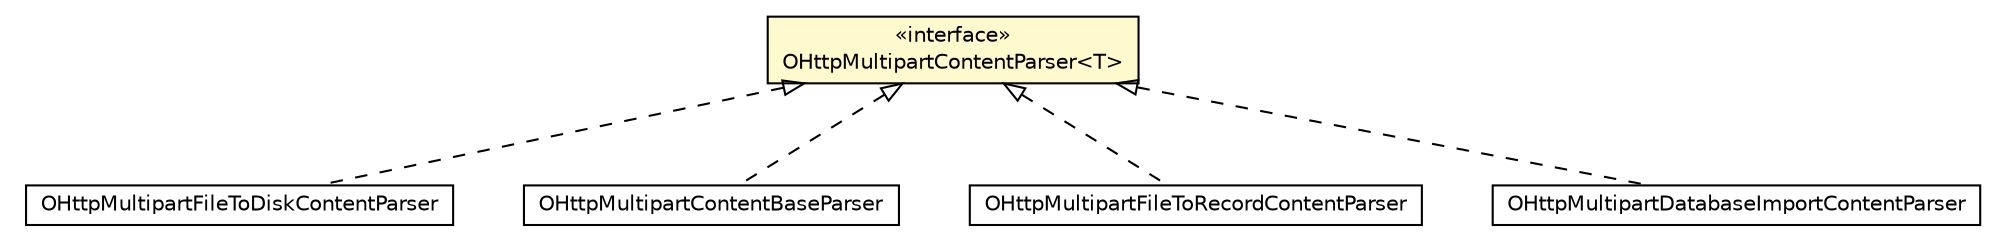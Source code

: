 #!/usr/local/bin/dot
#
# Class diagram 
# Generated by UMLGraph version R5_6-24-gf6e263 (http://www.umlgraph.org/)
#

digraph G {
	edge [fontname="Helvetica",fontsize=10,labelfontname="Helvetica",labelfontsize=10];
	node [fontname="Helvetica",fontsize=10,shape=plaintext];
	nodesep=0.25;
	ranksep=0.5;
	// com.orientechnologies.orient.server.network.protocol.http.multipart.OHttpMultipartFileToDiskContentParser
	c1938400 [label=<<table title="com.orientechnologies.orient.server.network.protocol.http.multipart.OHttpMultipartFileToDiskContentParser" border="0" cellborder="1" cellspacing="0" cellpadding="2" port="p" href="./OHttpMultipartFileToDiskContentParser.html">
		<tr><td><table border="0" cellspacing="0" cellpadding="1">
<tr><td align="center" balign="center"> OHttpMultipartFileToDiskContentParser </td></tr>
		</table></td></tr>
		</table>>, URL="./OHttpMultipartFileToDiskContentParser.html", fontname="Helvetica", fontcolor="black", fontsize=10.0];
	// com.orientechnologies.orient.server.network.protocol.http.multipart.OHttpMultipartContentBaseParser
	c1938401 [label=<<table title="com.orientechnologies.orient.server.network.protocol.http.multipart.OHttpMultipartContentBaseParser" border="0" cellborder="1" cellspacing="0" cellpadding="2" port="p" href="./OHttpMultipartContentBaseParser.html">
		<tr><td><table border="0" cellspacing="0" cellpadding="1">
<tr><td align="center" balign="center"> OHttpMultipartContentBaseParser </td></tr>
		</table></td></tr>
		</table>>, URL="./OHttpMultipartContentBaseParser.html", fontname="Helvetica", fontcolor="black", fontsize=10.0];
	// com.orientechnologies.orient.server.network.protocol.http.multipart.OHttpMultipartContentParser<T>
	c1938404 [label=<<table title="com.orientechnologies.orient.server.network.protocol.http.multipart.OHttpMultipartContentParser" border="0" cellborder="1" cellspacing="0" cellpadding="2" port="p" bgcolor="lemonChiffon" href="./OHttpMultipartContentParser.html">
		<tr><td><table border="0" cellspacing="0" cellpadding="1">
<tr><td align="center" balign="center"> &#171;interface&#187; </td></tr>
<tr><td align="center" balign="center"> OHttpMultipartContentParser&lt;T&gt; </td></tr>
		</table></td></tr>
		</table>>, URL="./OHttpMultipartContentParser.html", fontname="Helvetica", fontcolor="black", fontsize=10.0];
	// com.orientechnologies.orient.server.network.protocol.http.multipart.OHttpMultipartFileToRecordContentParser
	c1938405 [label=<<table title="com.orientechnologies.orient.server.network.protocol.http.multipart.OHttpMultipartFileToRecordContentParser" border="0" cellborder="1" cellspacing="0" cellpadding="2" port="p" href="./OHttpMultipartFileToRecordContentParser.html">
		<tr><td><table border="0" cellspacing="0" cellpadding="1">
<tr><td align="center" balign="center"> OHttpMultipartFileToRecordContentParser </td></tr>
		</table></td></tr>
		</table>>, URL="./OHttpMultipartFileToRecordContentParser.html", fontname="Helvetica", fontcolor="black", fontsize=10.0];
	// com.orientechnologies.orient.server.network.protocol.http.multipart.OHttpMultipartDatabaseImportContentParser
	c1938406 [label=<<table title="com.orientechnologies.orient.server.network.protocol.http.multipart.OHttpMultipartDatabaseImportContentParser" border="0" cellborder="1" cellspacing="0" cellpadding="2" port="p" href="./OHttpMultipartDatabaseImportContentParser.html">
		<tr><td><table border="0" cellspacing="0" cellpadding="1">
<tr><td align="center" balign="center"> OHttpMultipartDatabaseImportContentParser </td></tr>
		</table></td></tr>
		</table>>, URL="./OHttpMultipartDatabaseImportContentParser.html", fontname="Helvetica", fontcolor="black", fontsize=10.0];
	//com.orientechnologies.orient.server.network.protocol.http.multipart.OHttpMultipartFileToDiskContentParser implements com.orientechnologies.orient.server.network.protocol.http.multipart.OHttpMultipartContentParser<T>
	c1938404:p -> c1938400:p [dir=back,arrowtail=empty,style=dashed];
	//com.orientechnologies.orient.server.network.protocol.http.multipart.OHttpMultipartContentBaseParser implements com.orientechnologies.orient.server.network.protocol.http.multipart.OHttpMultipartContentParser<T>
	c1938404:p -> c1938401:p [dir=back,arrowtail=empty,style=dashed];
	//com.orientechnologies.orient.server.network.protocol.http.multipart.OHttpMultipartFileToRecordContentParser implements com.orientechnologies.orient.server.network.protocol.http.multipart.OHttpMultipartContentParser<T>
	c1938404:p -> c1938405:p [dir=back,arrowtail=empty,style=dashed];
	//com.orientechnologies.orient.server.network.protocol.http.multipart.OHttpMultipartDatabaseImportContentParser implements com.orientechnologies.orient.server.network.protocol.http.multipart.OHttpMultipartContentParser<T>
	c1938404:p -> c1938406:p [dir=back,arrowtail=empty,style=dashed];
}

